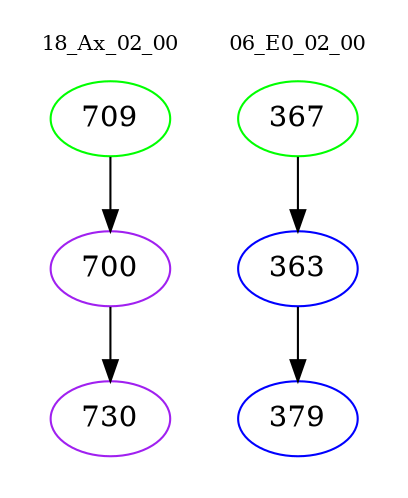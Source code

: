 digraph{
subgraph cluster_0 {
color = white
label = "18_Ax_02_00";
fontsize=10;
T0_709 [label="709", color="green"]
T0_709 -> T0_700 [color="black"]
T0_700 [label="700", color="purple"]
T0_700 -> T0_730 [color="black"]
T0_730 [label="730", color="purple"]
}
subgraph cluster_1 {
color = white
label = "06_E0_02_00";
fontsize=10;
T1_367 [label="367", color="green"]
T1_367 -> T1_363 [color="black"]
T1_363 [label="363", color="blue"]
T1_363 -> T1_379 [color="black"]
T1_379 [label="379", color="blue"]
}
}
